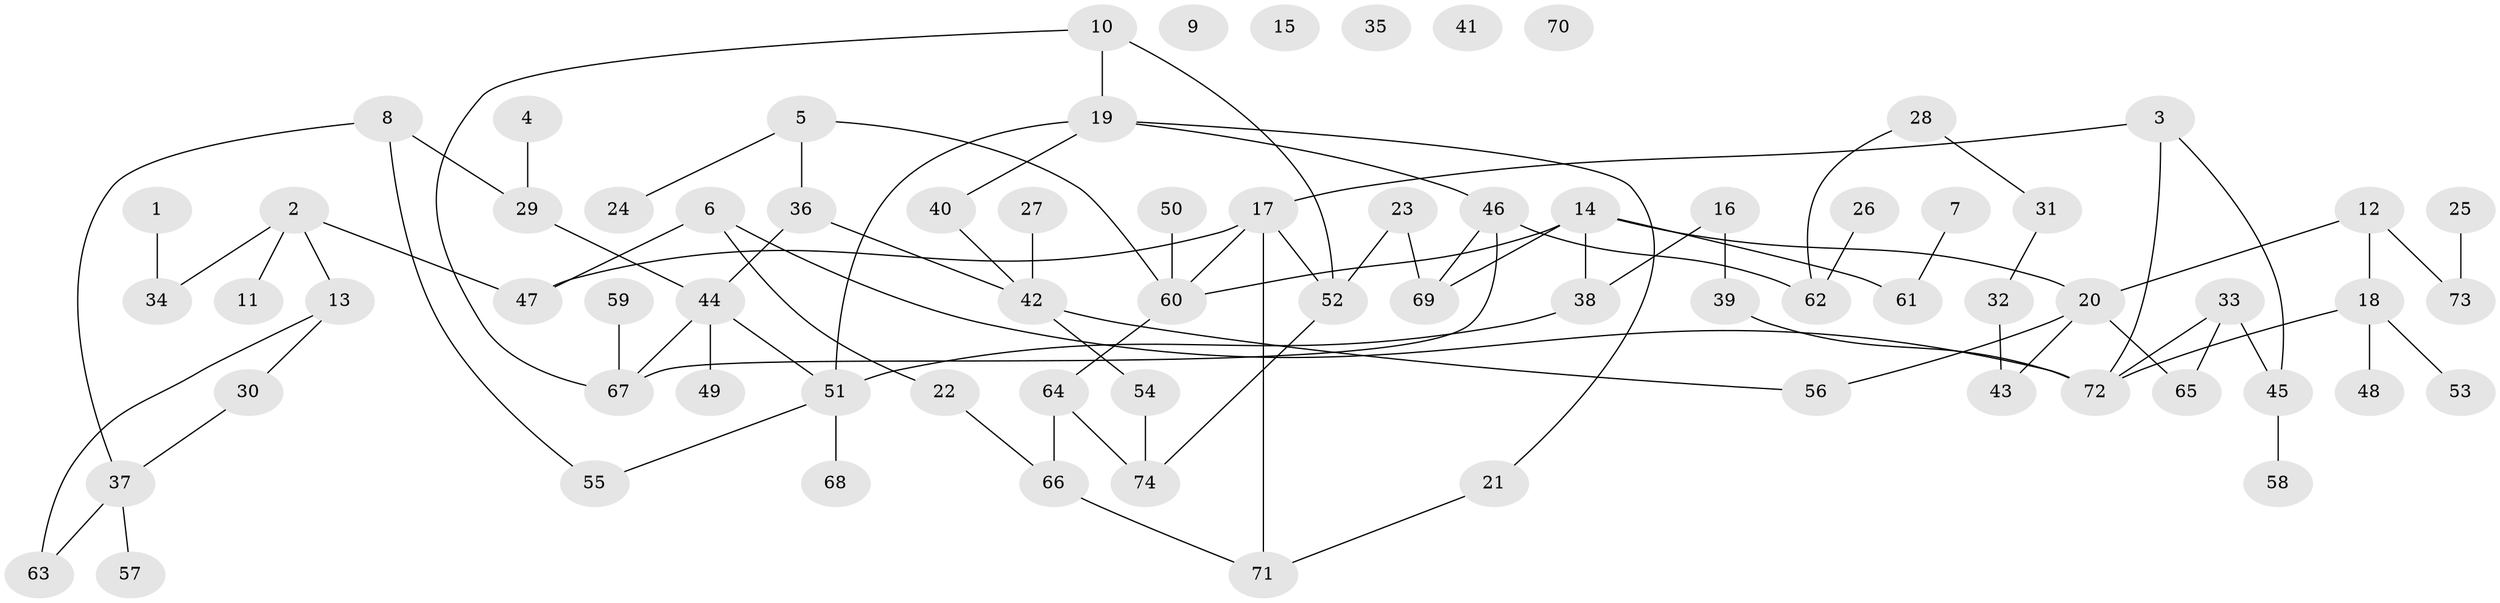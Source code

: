 // Generated by graph-tools (version 1.1) at 2025/13/03/09/25 04:13:02]
// undirected, 74 vertices, 90 edges
graph export_dot {
graph [start="1"]
  node [color=gray90,style=filled];
  1;
  2;
  3;
  4;
  5;
  6;
  7;
  8;
  9;
  10;
  11;
  12;
  13;
  14;
  15;
  16;
  17;
  18;
  19;
  20;
  21;
  22;
  23;
  24;
  25;
  26;
  27;
  28;
  29;
  30;
  31;
  32;
  33;
  34;
  35;
  36;
  37;
  38;
  39;
  40;
  41;
  42;
  43;
  44;
  45;
  46;
  47;
  48;
  49;
  50;
  51;
  52;
  53;
  54;
  55;
  56;
  57;
  58;
  59;
  60;
  61;
  62;
  63;
  64;
  65;
  66;
  67;
  68;
  69;
  70;
  71;
  72;
  73;
  74;
  1 -- 34;
  2 -- 11;
  2 -- 13;
  2 -- 34;
  2 -- 47;
  3 -- 17;
  3 -- 45;
  3 -- 72;
  4 -- 29;
  5 -- 24;
  5 -- 36;
  5 -- 60;
  6 -- 22;
  6 -- 47;
  6 -- 72;
  7 -- 61;
  8 -- 29;
  8 -- 37;
  8 -- 55;
  10 -- 19;
  10 -- 52;
  10 -- 67;
  12 -- 18;
  12 -- 20;
  12 -- 73;
  13 -- 30;
  13 -- 63;
  14 -- 20;
  14 -- 38;
  14 -- 60;
  14 -- 61;
  14 -- 69;
  16 -- 38;
  16 -- 39;
  17 -- 47;
  17 -- 52;
  17 -- 60;
  17 -- 71;
  18 -- 48;
  18 -- 53;
  18 -- 72;
  19 -- 21;
  19 -- 40;
  19 -- 46;
  19 -- 51;
  20 -- 43;
  20 -- 56;
  20 -- 65;
  21 -- 71;
  22 -- 66;
  23 -- 52;
  23 -- 69;
  25 -- 73;
  26 -- 62;
  27 -- 42;
  28 -- 31;
  28 -- 62;
  29 -- 44;
  30 -- 37;
  31 -- 32;
  32 -- 43;
  33 -- 45;
  33 -- 65;
  33 -- 72;
  36 -- 42;
  36 -- 44;
  37 -- 57;
  37 -- 63;
  38 -- 51;
  39 -- 72;
  40 -- 42;
  42 -- 54;
  42 -- 56;
  44 -- 49;
  44 -- 51;
  44 -- 67;
  45 -- 58;
  46 -- 62;
  46 -- 67;
  46 -- 69;
  50 -- 60;
  51 -- 55;
  51 -- 68;
  52 -- 74;
  54 -- 74;
  59 -- 67;
  60 -- 64;
  64 -- 66;
  64 -- 74;
  66 -- 71;
}
